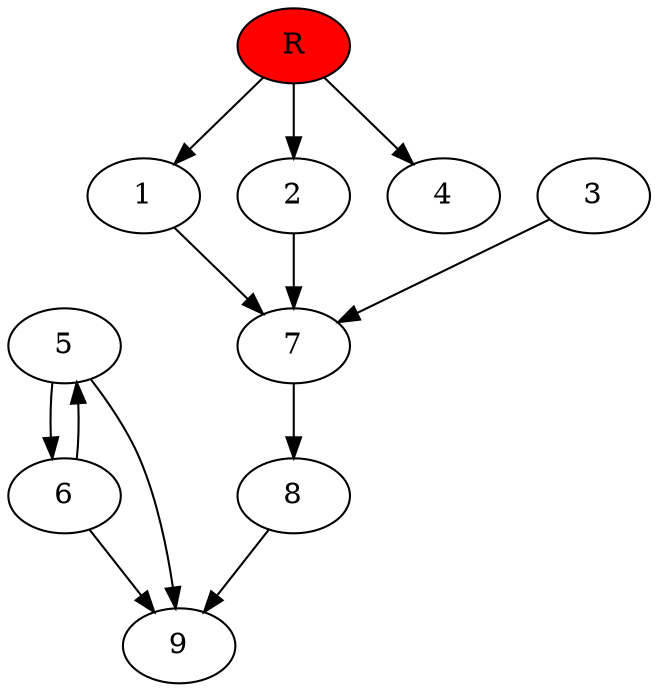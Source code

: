 digraph prb15665 {
	1
	2
	3
	4
	5
	6
	7
	8
	R [fillcolor="#ff0000" style=filled]
	1 -> 7
	2 -> 7
	3 -> 7
	5 -> 6
	5 -> 9
	6 -> 5
	6 -> 9
	7 -> 8
	8 -> 9
	R -> 1
	R -> 2
	R -> 4
}

